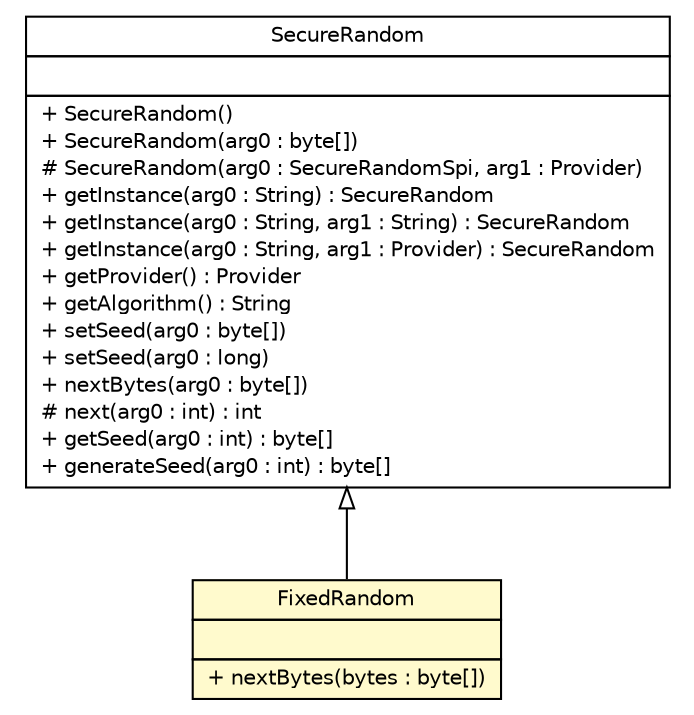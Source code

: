 #!/usr/local/bin/dot
#
# Class diagram 
# Generated by UMLGraph version R5_6 (http://www.umlgraph.org/)
#

digraph G {
	edge [fontname="Helvetica",fontsize=10,labelfontname="Helvetica",labelfontsize=10];
	node [fontname="Helvetica",fontsize=10,shape=plaintext];
	nodesep=0.25;
	ranksep=0.5;
	// sorcer.core.loki.key.FixedRandom
	c156850 [label=<<table title="sorcer.core.loki.key.FixedRandom" border="0" cellborder="1" cellspacing="0" cellpadding="2" port="p" bgcolor="lemonChiffon" href="./FixedRandom.html">
		<tr><td><table border="0" cellspacing="0" cellpadding="1">
<tr><td align="center" balign="center"> FixedRandom </td></tr>
		</table></td></tr>
		<tr><td><table border="0" cellspacing="0" cellpadding="1">
<tr><td align="left" balign="left">  </td></tr>
		</table></td></tr>
		<tr><td><table border="0" cellspacing="0" cellpadding="1">
<tr><td align="left" balign="left"> + nextBytes(bytes : byte[]) </td></tr>
		</table></td></tr>
		</table>>, URL="./FixedRandom.html", fontname="Helvetica", fontcolor="black", fontsize=10.0];
	//sorcer.core.loki.key.FixedRandom extends java.security.SecureRandom
	c157097:p -> c156850:p [dir=back,arrowtail=empty];
	// java.security.SecureRandom
	c157097 [label=<<table title="java.security.SecureRandom" border="0" cellborder="1" cellspacing="0" cellpadding="2" port="p" href="http://docs.oracle.com/javase/7/docs/api/java/security/SecureRandom.html">
		<tr><td><table border="0" cellspacing="0" cellpadding="1">
<tr><td align="center" balign="center"> SecureRandom </td></tr>
		</table></td></tr>
		<tr><td><table border="0" cellspacing="0" cellpadding="1">
<tr><td align="left" balign="left">  </td></tr>
		</table></td></tr>
		<tr><td><table border="0" cellspacing="0" cellpadding="1">
<tr><td align="left" balign="left"> + SecureRandom() </td></tr>
<tr><td align="left" balign="left"> + SecureRandom(arg0 : byte[]) </td></tr>
<tr><td align="left" balign="left"> # SecureRandom(arg0 : SecureRandomSpi, arg1 : Provider) </td></tr>
<tr><td align="left" balign="left"> + getInstance(arg0 : String) : SecureRandom </td></tr>
<tr><td align="left" balign="left"> + getInstance(arg0 : String, arg1 : String) : SecureRandom </td></tr>
<tr><td align="left" balign="left"> + getInstance(arg0 : String, arg1 : Provider) : SecureRandom </td></tr>
<tr><td align="left" balign="left"> + getProvider() : Provider </td></tr>
<tr><td align="left" balign="left"> + getAlgorithm() : String </td></tr>
<tr><td align="left" balign="left"> + setSeed(arg0 : byte[]) </td></tr>
<tr><td align="left" balign="left"> + setSeed(arg0 : long) </td></tr>
<tr><td align="left" balign="left"> + nextBytes(arg0 : byte[]) </td></tr>
<tr><td align="left" balign="left"> # next(arg0 : int) : int </td></tr>
<tr><td align="left" balign="left"> + getSeed(arg0 : int) : byte[] </td></tr>
<tr><td align="left" balign="left"> + generateSeed(arg0 : int) : byte[] </td></tr>
		</table></td></tr>
		</table>>, URL="http://docs.oracle.com/javase/7/docs/api/java/security/SecureRandom.html", fontname="Helvetica", fontcolor="black", fontsize=10.0];
}

